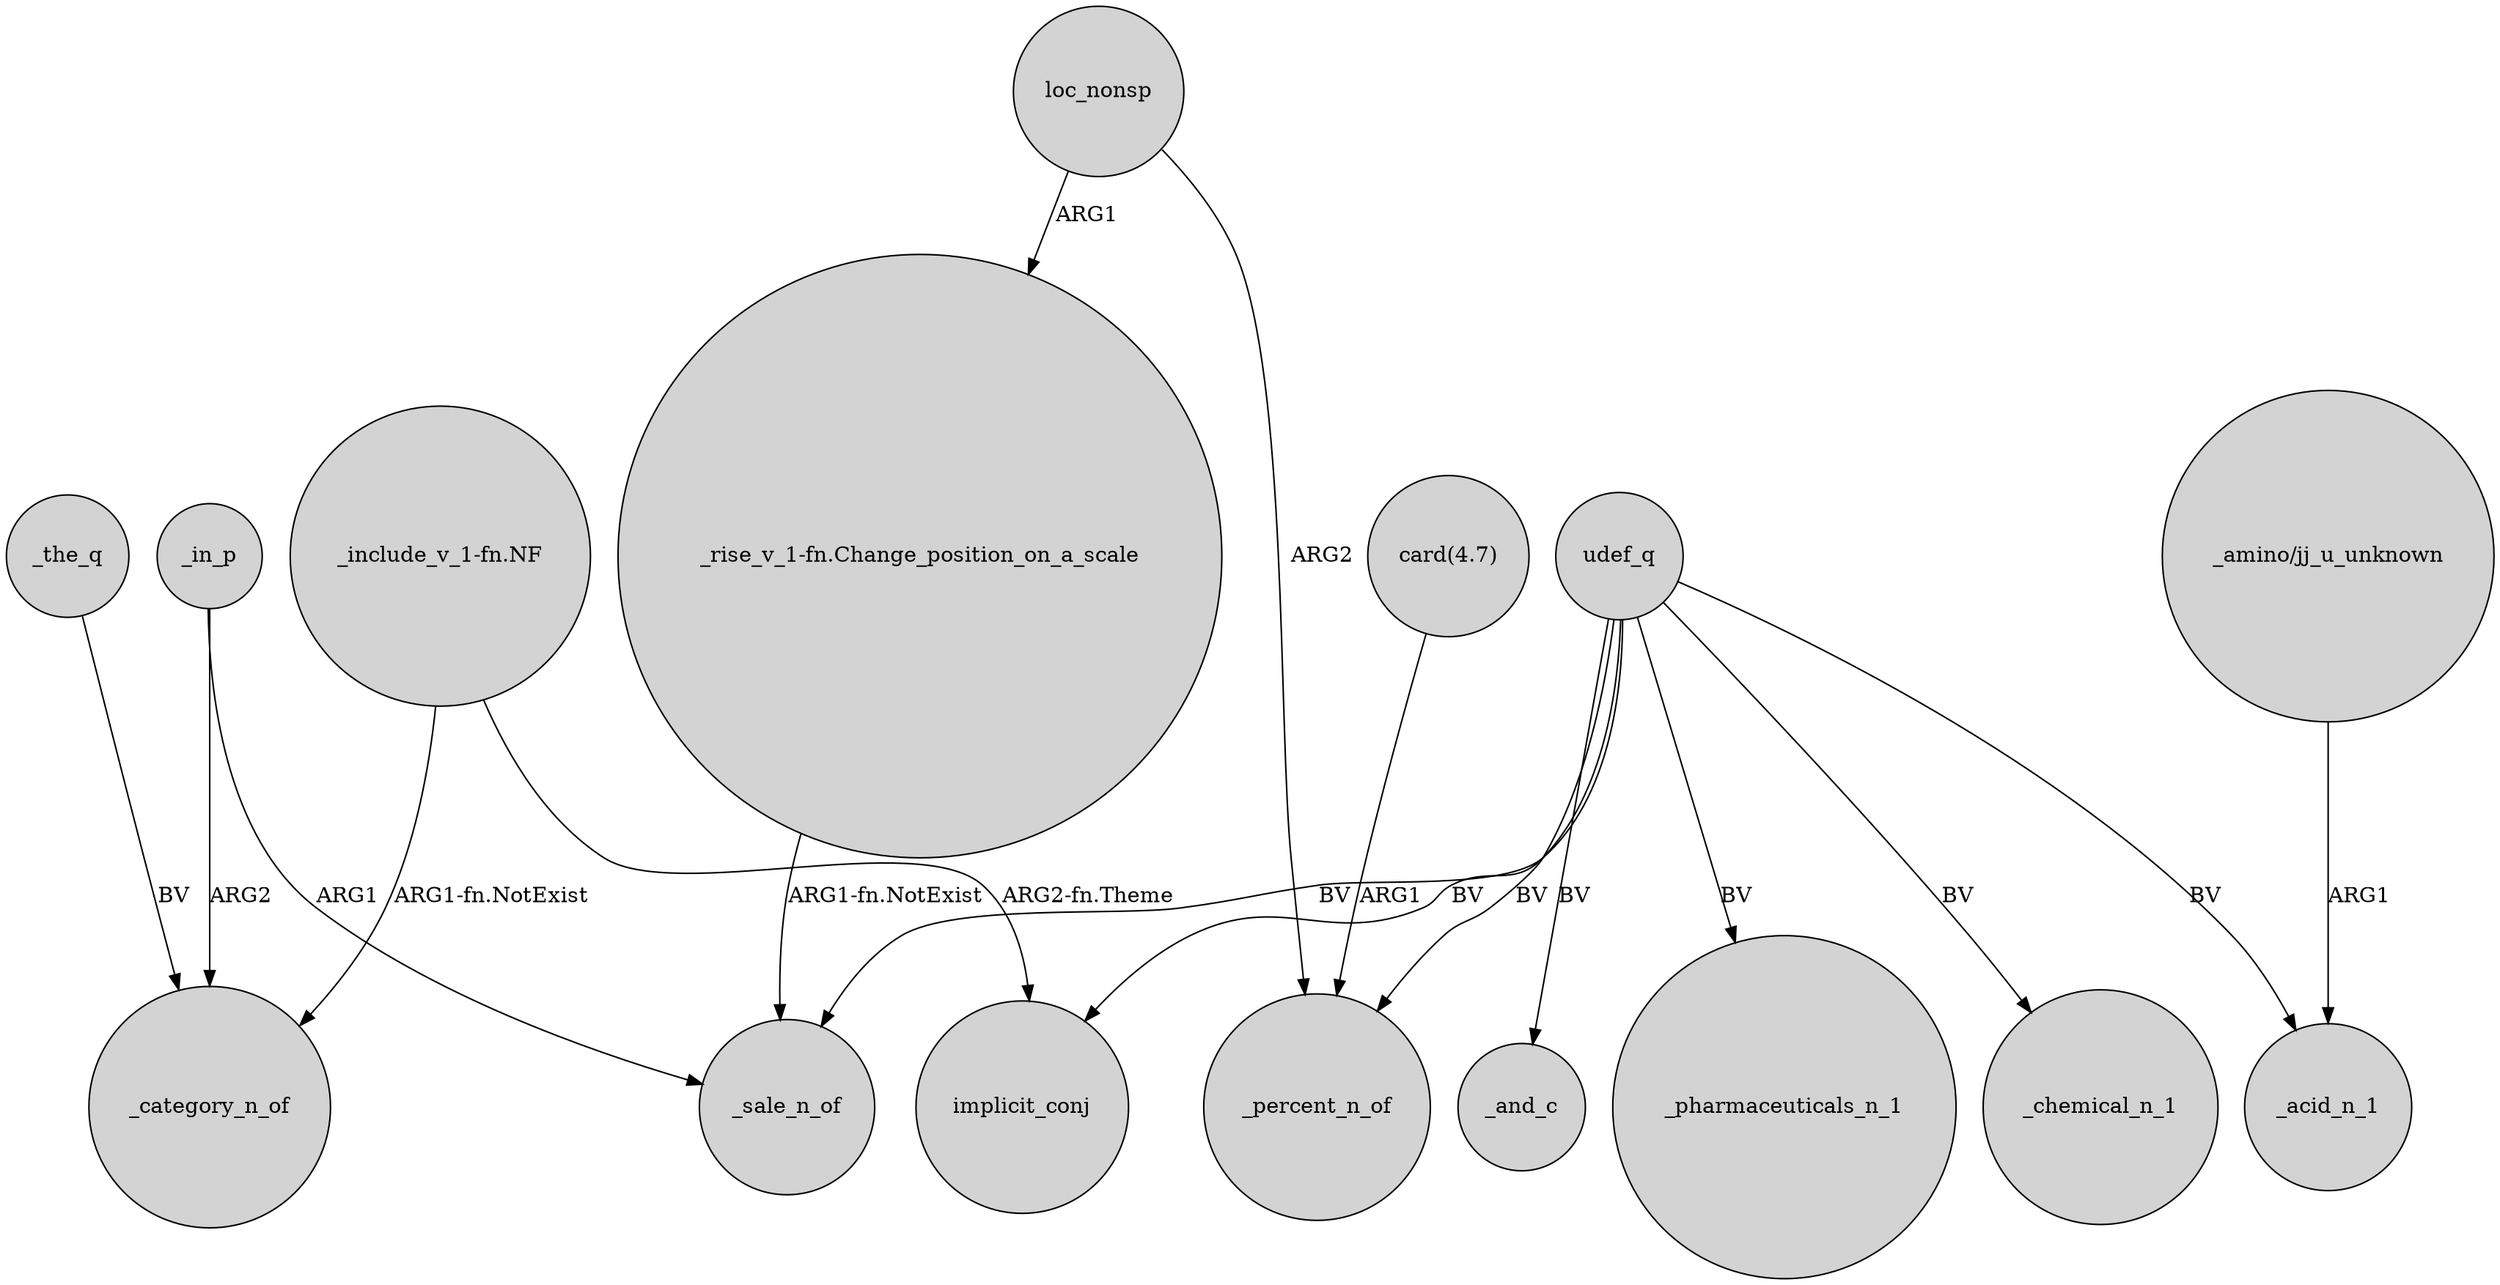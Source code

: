 digraph {
	node [shape=circle style=filled]
	_in_p -> _category_n_of [label=ARG2]
	"_include_v_1-fn.NF" -> _category_n_of [label="ARG1-fn.NotExist"]
	_in_p -> _sale_n_of [label=ARG1]
	loc_nonsp -> _percent_n_of [label=ARG2]
	udef_q -> _acid_n_1 [label=BV]
	loc_nonsp -> "_rise_v_1-fn.Change_position_on_a_scale" [label=ARG1]
	udef_q -> implicit_conj [label=BV]
	udef_q -> _percent_n_of [label=BV]
	udef_q -> _and_c [label=BV]
	udef_q -> _pharmaceuticals_n_1 [label=BV]
	"_rise_v_1-fn.Change_position_on_a_scale" -> _sale_n_of [label="ARG1-fn.NotExist"]
	udef_q -> _chemical_n_1 [label=BV]
	"_amino/jj_u_unknown" -> _acid_n_1 [label=ARG1]
	_the_q -> _category_n_of [label=BV]
	"card(4.7)" -> _percent_n_of [label=ARG1]
	udef_q -> _sale_n_of [label=BV]
	"_include_v_1-fn.NF" -> implicit_conj [label="ARG2-fn.Theme"]
}
